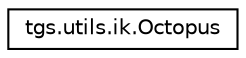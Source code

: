digraph "Graphical Class Hierarchy"
{
  edge [fontname="Helvetica",fontsize="10",labelfontname="Helvetica",labelfontsize="10"];
  node [fontname="Helvetica",fontsize="10",shape=record];
  rankdir="LR";
  Node0 [label="tgs.utils.ik.Octopus",height=0.2,width=0.4,color="black", fillcolor="white", style="filled",URL="$classtgs_1_1utils_1_1ik_1_1Octopus.html"];
}

